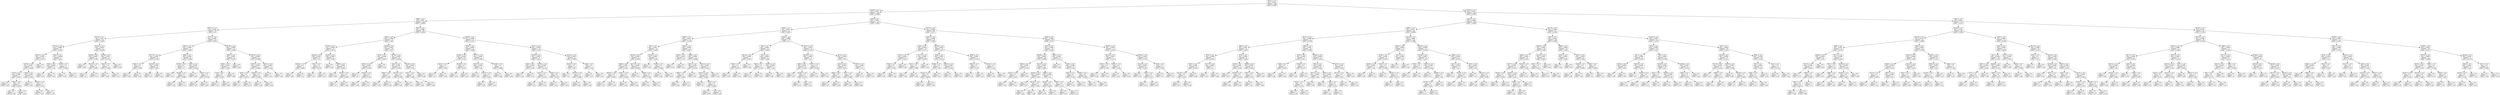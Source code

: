 digraph Tree {
node [shape=box] ;
0 [label="X[73] <= 0.5\nmse = 0.0012\nsamples = 500\nvalue = 0.4991"] ;
1 [label="X[189] <= 0.5\nmse = 0.0011\nsamples = 239\nvalue = 0.4896"] ;
0 -> 1 [labeldistance=2.5, labelangle=45, headlabel="True"] ;
2 [label="X[88] <= 0.5\nmse = 0.001\nsamples = 116\nvalue = 0.4808"] ;
1 -> 2 ;
3 [label="X[127] <= 0.5\nmse = 0.001\nsamples = 58\nvalue = 0.47"] ;
2 -> 3 ;
4 [label="X[178] <= 0.5\nmse = 0.001\nsamples = 26\nvalue = 0.4562"] ;
3 -> 4 ;
5 [label="X[172] <= 0.5\nmse = 0.0008\nsamples = 17\nvalue = 0.4441"] ;
4 -> 5 ;
6 [label="X[143] <= 0.5\nmse = 0.0003\nsamples = 12\nvalue = 0.4575"] ;
5 -> 6 ;
7 [label="X[179] <= 0.5\nmse = 0.0002\nsamples = 11\nvalue = 0.4536"] ;
6 -> 7 ;
8 [label="X[10] <= 0.5\nmse = 0.0001\nsamples = 7\nvalue = 0.4457"] ;
7 -> 8 ;
9 [label="mse = 0.0\nsamples = 4\nvalue = 0.44"] ;
8 -> 9 ;
10 [label="X[63] <= 0.5\nmse = 0.0\nsamples = 3\nvalue = 0.4533"] ;
8 -> 10 ;
11 [label="mse = 0.0\nsamples = 1\nvalue = 0.46"] ;
10 -> 11 ;
12 [label="mse = -0.0\nsamples = 2\nvalue = 0.45"] ;
10 -> 12 ;
13 [label="X[44] <= 0.5\nmse = 0.0001\nsamples = 4\nvalue = 0.4675"] ;
7 -> 13 ;
14 [label="mse = 0.0\nsamples = 2\nvalue = 0.46"] ;
13 -> 14 ;
15 [label="X[165] <= 0.5\nmse = 0.0\nsamples = 2\nvalue = 0.475"] ;
13 -> 15 ;
16 [label="mse = 0.0\nsamples = 1\nvalue = 0.47"] ;
15 -> 16 ;
17 [label="mse = 0.0\nsamples = 1\nvalue = 0.48"] ;
15 -> 17 ;
18 [label="mse = -0.0\nsamples = 1\nvalue = 0.5"] ;
6 -> 18 ;
19 [label="X[87] <= 0.5\nmse = 0.0006\nsamples = 5\nvalue = 0.412"] ;
5 -> 19 ;
20 [label="X[26] <= 0.5\nmse = 0.0001\nsamples = 2\nvalue = 0.44"] ;
19 -> 20 ;
21 [label="mse = 0.0\nsamples = 1\nvalue = 0.45"] ;
20 -> 21 ;
22 [label="mse = -0.0\nsamples = 1\nvalue = 0.43"] ;
20 -> 22 ;
23 [label="X[119] <= 0.5\nmse = 0.0\nsamples = 3\nvalue = 0.3933"] ;
19 -> 23 ;
24 [label="mse = -0.0\nsamples = 2\nvalue = 0.39"] ;
23 -> 24 ;
25 [label="mse = 0.0\nsamples = 1\nvalue = 0.4"] ;
23 -> 25 ;
26 [label="X[105] <= 0.5\nmse = 0.0005\nsamples = 9\nvalue = 0.4789"] ;
4 -> 26 ;
27 [label="X[136] <= 0.5\nmse = 0.0002\nsamples = 5\nvalue = 0.496"] ;
26 -> 27 ;
28 [label="mse = 0.0\nsamples = 2\nvalue = 0.48"] ;
27 -> 28 ;
29 [label="X[110] <= 0.5\nmse = 0.0\nsamples = 3\nvalue = 0.5067"] ;
27 -> 29 ;
30 [label="mse = 0.0\nsamples = 1\nvalue = 0.5"] ;
29 -> 30 ;
31 [label="mse = 0.0\nsamples = 2\nvalue = 0.51"] ;
29 -> 31 ;
32 [label="X[139] <= 0.5\nmse = 0.0001\nsamples = 4\nvalue = 0.4575"] ;
26 -> 32 ;
33 [label="X[41] <= 0.5\nmse = 0.0\nsamples = 3\nvalue = 0.4633"] ;
32 -> 33 ;
34 [label="mse = 0.0\nsamples = 2\nvalue = 0.46"] ;
33 -> 34 ;
35 [label="mse = 0.0\nsamples = 1\nvalue = 0.47"] ;
33 -> 35 ;
36 [label="mse = 0.0\nsamples = 1\nvalue = 0.44"] ;
32 -> 36 ;
37 [label="X[72] <= 0.5\nmse = 0.0007\nsamples = 32\nvalue = 0.4812"] ;
3 -> 37 ;
38 [label="X[61] <= 0.5\nmse = 0.0004\nsamples = 17\nvalue = 0.4682"] ;
37 -> 38 ;
39 [label="X[173] <= 0.5\nmse = 0.0001\nsamples = 9\nvalue = 0.4544"] ;
38 -> 39 ;
40 [label="X[92] <= 0.5\nmse = 0.0\nsamples = 5\nvalue = 0.446"] ;
39 -> 40 ;
41 [label="mse = 0.0\nsamples = 2\nvalue = 0.44"] ;
40 -> 41 ;
42 [label="mse = 0.0\nsamples = 3\nvalue = 0.45"] ;
40 -> 42 ;
43 [label="X[105] <= 0.5\nmse = 0.0001\nsamples = 4\nvalue = 0.465"] ;
39 -> 43 ;
44 [label="mse = 0.0\nsamples = 3\nvalue = 0.47"] ;
43 -> 44 ;
45 [label="mse = 0.0\nsamples = 1\nvalue = 0.45"] ;
43 -> 45 ;
46 [label="X[84] <= 0.5\nmse = 0.0003\nsamples = 8\nvalue = 0.4838"] ;
38 -> 46 ;
47 [label="X[176] <= 0.5\nmse = 0.0\nsamples = 4\nvalue = 0.5"] ;
46 -> 47 ;
48 [label="mse = 0.0\nsamples = 1\nvalue = 0.51"] ;
47 -> 48 ;
49 [label="X[168] <= 0.5\nmse = 0.0\nsamples = 3\nvalue = 0.4967"] ;
47 -> 49 ;
50 [label="mse = 0.0\nsamples = 1\nvalue = 0.49"] ;
49 -> 50 ;
51 [label="mse = 0.0\nsamples = 2\nvalue = 0.5"] ;
49 -> 51 ;
52 [label="X[25] <= 0.5\nmse = 0.0001\nsamples = 4\nvalue = 0.4675"] ;
46 -> 52 ;
53 [label="mse = 0.0\nsamples = 1\nvalue = 0.45"] ;
52 -> 53 ;
54 [label="X[23] <= 0.5\nmse = 0.0\nsamples = 3\nvalue = 0.4733"] ;
52 -> 54 ;
55 [label="mse = 0.0\nsamples = 2\nvalue = 0.47"] ;
54 -> 55 ;
56 [label="mse = -0.0\nsamples = 1\nvalue = 0.48"] ;
54 -> 56 ;
57 [label="X[130] <= 0.5\nmse = 0.0006\nsamples = 15\nvalue = 0.496"] ;
37 -> 57 ;
58 [label="X[69] <= 0.5\nmse = 0.0002\nsamples = 6\nvalue = 0.4767"] ;
57 -> 58 ;
59 [label="X[94] <= 0.5\nmse = 0.0001\nsamples = 5\nvalue = 0.482"] ;
58 -> 59 ;
60 [label="X[74] <= 0.5\nmse = 0.0\nsamples = 3\nvalue = 0.4767"] ;
59 -> 60 ;
61 [label="mse = 0.0\nsamples = 1\nvalue = 0.47"] ;
60 -> 61 ;
62 [label="mse = 0.0\nsamples = 2\nvalue = 0.48"] ;
60 -> 62 ;
63 [label="mse = 0.0\nsamples = 2\nvalue = 0.49"] ;
59 -> 63 ;
64 [label="mse = -0.0\nsamples = 1\nvalue = 0.45"] ;
58 -> 64 ;
65 [label="X[153] <= 0.5\nmse = 0.0005\nsamples = 9\nvalue = 0.5089"] ;
57 -> 65 ;
66 [label="X[157] <= 0.5\nmse = 0.0001\nsamples = 7\nvalue = 0.4986"] ;
65 -> 66 ;
67 [label="X[42] <= 0.5\nmse = 0.0\nsamples = 4\nvalue = 0.5075"] ;
66 -> 67 ;
68 [label="mse = 0.0\nsamples = 1\nvalue = 0.5"] ;
67 -> 68 ;
69 [label="mse = -0.0\nsamples = 3\nvalue = 0.51"] ;
67 -> 69 ;
70 [label="X[183] <= 0.5\nmse = 0.0\nsamples = 3\nvalue = 0.4867"] ;
66 -> 70 ;
71 [label="mse = 0.0\nsamples = 2\nvalue = 0.49"] ;
70 -> 71 ;
72 [label="mse = -0.0\nsamples = 1\nvalue = 0.48"] ;
70 -> 72 ;
73 [label="X[10] <= 0.5\nmse = 0.0002\nsamples = 2\nvalue = 0.545"] ;
65 -> 73 ;
74 [label="mse = 0.0\nsamples = 1\nvalue = 0.53"] ;
73 -> 74 ;
75 [label="mse = -0.0\nsamples = 1\nvalue = 0.56"] ;
73 -> 75 ;
76 [label="X[97] <= 0.5\nmse = 0.0008\nsamples = 58\nvalue = 0.4916"] ;
2 -> 76 ;
77 [label="X[40] <= 0.5\nmse = 0.0006\nsamples = 31\nvalue = 0.481"] ;
76 -> 77 ;
78 [label="X[150] <= 0.5\nmse = 0.0003\nsamples = 11\nvalue = 0.4973"] ;
77 -> 78 ;
79 [label="X[104] <= 0.5\nmse = 0.0001\nsamples = 6\nvalue = 0.51"] ;
78 -> 79 ;
80 [label="X[118] <= 0.5\nmse = 0.0\nsamples = 2\nvalue = 0.495"] ;
79 -> 80 ;
81 [label="mse = 0.0\nsamples = 1\nvalue = 0.49"] ;
80 -> 81 ;
82 [label="mse = 0.0\nsamples = 1\nvalue = 0.5"] ;
80 -> 82 ;
83 [label="X[42] <= 0.5\nmse = 0.0\nsamples = 4\nvalue = 0.5175"] ;
79 -> 83 ;
84 [label="mse = 0.0\nsamples = 1\nvalue = 0.51"] ;
83 -> 84 ;
85 [label="mse = -0.0\nsamples = 3\nvalue = 0.52"] ;
83 -> 85 ;
86 [label="X[183] <= 0.5\nmse = 0.0002\nsamples = 5\nvalue = 0.482"] ;
78 -> 86 ;
87 [label="mse = 0.0\nsamples = 1\nvalue = 0.46"] ;
86 -> 87 ;
88 [label="X[89] <= 0.5\nmse = 0.0001\nsamples = 4\nvalue = 0.4875"] ;
86 -> 88 ;
89 [label="mse = 0.0\nsamples = 2\nvalue = 0.48"] ;
88 -> 89 ;
90 [label="X[155] <= 0.5\nmse = 0.0\nsamples = 2\nvalue = 0.495"] ;
88 -> 90 ;
91 [label="mse = 0.0\nsamples = 1\nvalue = 0.5"] ;
90 -> 91 ;
92 [label="mse = 0.0\nsamples = 1\nvalue = 0.49"] ;
90 -> 92 ;
93 [label="X[108] <= 0.5\nmse = 0.0005\nsamples = 20\nvalue = 0.472"] ;
77 -> 93 ;
94 [label="X[79] <= 0.5\nmse = 0.0006\nsamples = 7\nvalue = 0.4871"] ;
93 -> 94 ;
95 [label="X[101] <= 0.5\nmse = 0.0001\nsamples = 6\nvalue = 0.4783"] ;
94 -> 95 ;
96 [label="mse = 0.0\nsamples = 1\nvalue = 0.5"] ;
95 -> 96 ;
97 [label="X[103] <= 0.5\nmse = 0.0\nsamples = 5\nvalue = 0.474"] ;
95 -> 97 ;
98 [label="mse = 0.0\nsamples = 2\nvalue = 0.48"] ;
97 -> 98 ;
99 [label="mse = -0.0\nsamples = 3\nvalue = 0.47"] ;
97 -> 99 ;
100 [label="mse = -0.0\nsamples = 1\nvalue = 0.54"] ;
94 -> 100 ;
101 [label="X[178] <= 0.5\nmse = 0.0003\nsamples = 13\nvalue = 0.4638"] ;
93 -> 101 ;
102 [label="X[42] <= 0.5\nmse = 0.0001\nsamples = 8\nvalue = 0.4538"] ;
101 -> 102 ;
103 [label="X[64] <= 0.5\nmse = 0.0\nsamples = 4\nvalue = 0.445"] ;
102 -> 103 ;
104 [label="mse = 0.0\nsamples = 2\nvalue = 0.45"] ;
103 -> 104 ;
105 [label="mse = 0.0\nsamples = 2\nvalue = 0.44"] ;
103 -> 105 ;
106 [label="X[170] <= 0.5\nmse = 0.0\nsamples = 4\nvalue = 0.4625"] ;
102 -> 106 ;
107 [label="mse = 0.0\nsamples = 3\nvalue = 0.46"] ;
106 -> 107 ;
108 [label="mse = 0.0\nsamples = 1\nvalue = 0.47"] ;
106 -> 108 ;
109 [label="X[156] <= 0.5\nmse = 0.0001\nsamples = 5\nvalue = 0.48"] ;
101 -> 109 ;
110 [label="X[31] <= 0.5\nmse = 0.0\nsamples = 4\nvalue = 0.485"] ;
109 -> 110 ;
111 [label="mse = 0.0\nsamples = 2\nvalue = 0.48"] ;
110 -> 111 ;
112 [label="mse = 0.0\nsamples = 2\nvalue = 0.49"] ;
110 -> 112 ;
113 [label="mse = -0.0\nsamples = 1\nvalue = 0.46"] ;
109 -> 113 ;
114 [label="X[164] <= 0.5\nmse = 0.0008\nsamples = 27\nvalue = 0.5037"] ;
76 -> 114 ;
115 [label="X[29] <= 0.5\nmse = 0.0006\nsamples = 12\nvalue = 0.4858"] ;
114 -> 115 ;
116 [label="X[144] <= 0.5\nmse = 0.0002\nsamples = 6\nvalue = 0.505"] ;
115 -> 116 ;
117 [label="X[152] <= 0.5\nmse = 0.0\nsamples = 4\nvalue = 0.495"] ;
116 -> 117 ;
118 [label="mse = 0.0\nsamples = 2\nvalue = 0.5"] ;
117 -> 118 ;
119 [label="mse = 0.0\nsamples = 2\nvalue = 0.49"] ;
117 -> 119 ;
120 [label="X[130] <= 0.5\nmse = 0.0\nsamples = 2\nvalue = 0.525"] ;
116 -> 120 ;
121 [label="mse = 0.0\nsamples = 1\nvalue = 0.53"] ;
120 -> 121 ;
122 [label="mse = 0.0\nsamples = 1\nvalue = 0.52"] ;
120 -> 122 ;
123 [label="X[172] <= 0.5\nmse = 0.0003\nsamples = 6\nvalue = 0.4667"] ;
115 -> 123 ;
124 [label="X[107] <= 0.5\nmse = 0.0001\nsamples = 3\nvalue = 0.45"] ;
123 -> 124 ;
125 [label="mse = 0.0\nsamples = 1\nvalue = 0.44"] ;
124 -> 125 ;
126 [label="X[173] <= 0.5\nmse = 0.0\nsamples = 2\nvalue = 0.455"] ;
124 -> 126 ;
127 [label="mse = 0.0\nsamples = 1\nvalue = 0.46"] ;
126 -> 127 ;
128 [label="mse = 0.0\nsamples = 1\nvalue = 0.45"] ;
126 -> 128 ;
129 [label="X[159] <= 0.5\nmse = 0.0\nsamples = 3\nvalue = 0.4833"] ;
123 -> 129 ;
130 [label="mse = 0.0\nsamples = 2\nvalue = 0.48"] ;
129 -> 130 ;
131 [label="mse = 0.0\nsamples = 1\nvalue = 0.49"] ;
129 -> 131 ;
132 [label="X[15] <= 0.5\nmse = 0.0005\nsamples = 15\nvalue = 0.518"] ;
114 -> 132 ;
133 [label="X[160] <= 0.5\nmse = 0.0003\nsamples = 9\nvalue = 0.5311"] ;
132 -> 133 ;
134 [label="X[95] <= 0.5\nmse = 0.0002\nsamples = 2\nvalue = 0.555"] ;
133 -> 134 ;
135 [label="mse = 0.0\nsamples = 1\nvalue = 0.54"] ;
134 -> 135 ;
136 [label="mse = 0.0\nsamples = 1\nvalue = 0.57"] ;
134 -> 136 ;
137 [label="X[123] <= 0.5\nmse = 0.0001\nsamples = 7\nvalue = 0.5243"] ;
133 -> 137 ;
138 [label="X[132] <= 0.5\nmse = 0.0\nsamples = 3\nvalue = 0.5133"] ;
137 -> 138 ;
139 [label="mse = 0.0\nsamples = 2\nvalue = 0.51"] ;
138 -> 139 ;
140 [label="mse = -0.0\nsamples = 1\nvalue = 0.52"] ;
138 -> 140 ;
141 [label="X[38] <= 0.5\nmse = 0.0\nsamples = 4\nvalue = 0.5325"] ;
137 -> 141 ;
142 [label="mse = 0.0\nsamples = 1\nvalue = 0.54"] ;
141 -> 142 ;
143 [label="mse = 0.0\nsamples = 3\nvalue = 0.53"] ;
141 -> 143 ;
144 [label="X[135] <= 0.5\nmse = 0.0002\nsamples = 6\nvalue = 0.4983"] ;
132 -> 144 ;
145 [label="X[182] <= 0.5\nmse = 0.0\nsamples = 4\nvalue = 0.49"] ;
144 -> 145 ;
146 [label="mse = 0.0\nsamples = 1\nvalue = 0.5"] ;
145 -> 146 ;
147 [label="X[176] <= 0.5\nmse = 0.0\nsamples = 3\nvalue = 0.4867"] ;
145 -> 147 ;
148 [label="mse = 0.0\nsamples = 1\nvalue = 0.48"] ;
147 -> 148 ;
149 [label="mse = -0.0\nsamples = 2\nvalue = 0.49"] ;
147 -> 149 ;
150 [label="X[46] <= 0.5\nmse = 0.0\nsamples = 2\nvalue = 0.515"] ;
144 -> 150 ;
151 [label="mse = 0.0\nsamples = 1\nvalue = 0.52"] ;
150 -> 151 ;
152 [label="mse = -0.0\nsamples = 1\nvalue = 0.51"] ;
150 -> 152 ;
153 [label="X[30] <= 0.5\nmse = 0.0011\nsamples = 123\nvalue = 0.498"] ;
1 -> 153 ;
154 [label="X[38] <= 0.5\nmse = 0.0012\nsamples = 57\nvalue = 0.4867"] ;
153 -> 154 ;
155 [label="X[96] <= 0.5\nmse = 0.0012\nsamples = 29\nvalue = 0.4738"] ;
154 -> 155 ;
156 [label="X[2] <= 0.5\nmse = 0.0007\nsamples = 14\nvalue = 0.4536"] ;
155 -> 156 ;
157 [label="X[134] <= 0.5\nmse = 0.0005\nsamples = 9\nvalue = 0.4678"] ;
156 -> 157 ;
158 [label="X[80] <= 0.5\nmse = 0.0001\nsamples = 6\nvalue = 0.455"] ;
157 -> 158 ;
159 [label="X[183] <= 0.5\nmse = 0.0\nsamples = 3\nvalue = 0.4633"] ;
158 -> 159 ;
160 [label="mse = 0.0\nsamples = 1\nvalue = 0.47"] ;
159 -> 160 ;
161 [label="mse = 0.0\nsamples = 2\nvalue = 0.46"] ;
159 -> 161 ;
162 [label="X[167] <= 0.5\nmse = 0.0\nsamples = 3\nvalue = 0.4467"] ;
158 -> 162 ;
163 [label="mse = -0.0\nsamples = 2\nvalue = 0.45"] ;
162 -> 163 ;
164 [label="mse = 0.0\nsamples = 1\nvalue = 0.44"] ;
162 -> 164 ;
165 [label="X[171] <= 0.5\nmse = 0.0003\nsamples = 3\nvalue = 0.4933"] ;
157 -> 165 ;
166 [label="mse = 0.0\nsamples = 1\nvalue = 0.47"] ;
165 -> 166 ;
167 [label="X[56] <= 0.5\nmse = 0.0\nsamples = 2\nvalue = 0.505"] ;
165 -> 167 ;
168 [label="mse = 0.0\nsamples = 1\nvalue = 0.51"] ;
167 -> 168 ;
169 [label="mse = 0.0\nsamples = 1\nvalue = 0.5"] ;
167 -> 169 ;
170 [label="X[134] <= 0.5\nmse = 0.0001\nsamples = 5\nvalue = 0.428"] ;
156 -> 170 ;
171 [label="mse = 0.0\nsamples = 2\nvalue = 0.42"] ;
170 -> 171 ;
172 [label="X[143] <= 0.5\nmse = 0.0\nsamples = 3\nvalue = 0.4333"] ;
170 -> 172 ;
173 [label="mse = 0.0\nsamples = 1\nvalue = 0.44"] ;
172 -> 173 ;
174 [label="mse = -0.0\nsamples = 2\nvalue = 0.43"] ;
172 -> 174 ;
175 [label="X[44] <= 0.5\nmse = 0.0008\nsamples = 15\nvalue = 0.4927"] ;
155 -> 175 ;
176 [label="X[64] <= 0.5\nmse = 0.0001\nsamples = 4\nvalue = 0.525"] ;
175 -> 176 ;
177 [label="mse = 0.0\nsamples = 3\nvalue = 0.53"] ;
176 -> 177 ;
178 [label="mse = 0.0\nsamples = 1\nvalue = 0.51"] ;
176 -> 178 ;
179 [label="X[56] <= 0.5\nmse = 0.0006\nsamples = 11\nvalue = 0.4809"] ;
175 -> 179 ;
180 [label="X[63] <= 0.5\nmse = 0.0002\nsamples = 4\nvalue = 0.4525"] ;
179 -> 180 ;
181 [label="X[95] <= 0.5\nmse = 0.0\nsamples = 2\nvalue = 0.465"] ;
180 -> 181 ;
182 [label="mse = 0.0\nsamples = 1\nvalue = 0.46"] ;
181 -> 182 ;
183 [label="mse = 0.0\nsamples = 1\nvalue = 0.47"] ;
181 -> 183 ;
184 [label="mse = 0.0\nsamples = 2\nvalue = 0.44"] ;
180 -> 184 ;
185 [label="X[153] <= 0.5\nmse = 0.0001\nsamples = 7\nvalue = 0.4971"] ;
179 -> 185 ;
186 [label="X[107] <= 0.5\nmse = 0.0001\nsamples = 6\nvalue = 0.4933"] ;
185 -> 186 ;
187 [label="mse = 0.0\nsamples = 3\nvalue = 0.5"] ;
186 -> 187 ;
188 [label="X[74] <= 0.5\nmse = 0.0\nsamples = 3\nvalue = 0.4867"] ;
186 -> 188 ;
189 [label="mse = 0.0\nsamples = 1\nvalue = 0.48"] ;
188 -> 189 ;
190 [label="mse = -0.0\nsamples = 2\nvalue = 0.49"] ;
188 -> 190 ;
191 [label="mse = -0.0\nsamples = 1\nvalue = 0.52"] ;
185 -> 191 ;
192 [label="X[58] <= 0.5\nmse = 0.0008\nsamples = 28\nvalue = 0.5"] ;
154 -> 192 ;
193 [label="X[9] <= 0.5\nmse = 0.0005\nsamples = 12\nvalue = 0.4833"] ;
192 -> 193 ;
194 [label="X[114] <= 0.5\nmse = 0.0001\nsamples = 7\nvalue = 0.4671"] ;
193 -> 194 ;
195 [label="X[16] <= 0.5\nmse = 0.0\nsamples = 4\nvalue = 0.4575"] ;
194 -> 195 ;
196 [label="mse = 0.0\nsamples = 3\nvalue = 0.46"] ;
195 -> 196 ;
197 [label="mse = 0.0\nsamples = 1\nvalue = 0.45"] ;
195 -> 197 ;
198 [label="mse = -0.0\nsamples = 3\nvalue = 0.48"] ;
194 -> 198 ;
199 [label="X[2] <= 0.5\nmse = 0.0002\nsamples = 5\nvalue = 0.506"] ;
193 -> 199 ;
200 [label="X[61] <= 0.5\nmse = 0.0\nsamples = 3\nvalue = 0.5167"] ;
199 -> 200 ;
201 [label="mse = 0.0\nsamples = 1\nvalue = 0.51"] ;
200 -> 201 ;
202 [label="mse = -0.0\nsamples = 2\nvalue = 0.52"] ;
200 -> 202 ;
203 [label="X[187] <= 0.5\nmse = 0.0001\nsamples = 2\nvalue = 0.49"] ;
199 -> 203 ;
204 [label="mse = 0.0\nsamples = 1\nvalue = 0.48"] ;
203 -> 204 ;
205 [label="mse = 0.0\nsamples = 1\nvalue = 0.5"] ;
203 -> 205 ;
206 [label="X[187] <= 0.5\nmse = 0.0007\nsamples = 16\nvalue = 0.5125"] ;
192 -> 206 ;
207 [label="X[130] <= 0.5\nmse = 0.0001\nsamples = 9\nvalue = 0.53"] ;
206 -> 207 ;
208 [label="X[65] <= 0.5\nmse = 0.0001\nsamples = 6\nvalue = 0.5233"] ;
207 -> 208 ;
209 [label="mse = 0.0\nsamples = 3\nvalue = 0.53"] ;
208 -> 209 ;
210 [label="X[184] <= 0.5\nmse = 0.0\nsamples = 3\nvalue = 0.5167"] ;
208 -> 210 ;
211 [label="mse = 0.0\nsamples = 2\nvalue = 0.52"] ;
210 -> 211 ;
212 [label="mse = -0.0\nsamples = 1\nvalue = 0.51"] ;
210 -> 212 ;
213 [label="X[157] <= 0.5\nmse = 0.0\nsamples = 3\nvalue = 0.5433"] ;
207 -> 213 ;
214 [label="mse = 0.0\nsamples = 2\nvalue = 0.54"] ;
213 -> 214 ;
215 [label="mse = 0.0\nsamples = 1\nvalue = 0.55"] ;
213 -> 215 ;
216 [label="X[72] <= 0.5\nmse = 0.0005\nsamples = 7\nvalue = 0.49"] ;
206 -> 216 ;
217 [label="X[33] <= 0.5\nmse = 0.0001\nsamples = 5\nvalue = 0.478"] ;
216 -> 217 ;
218 [label="X[48] <= 0.5\nmse = 0.0\nsamples = 2\nvalue = 0.465"] ;
217 -> 218 ;
219 [label="mse = 0.0\nsamples = 1\nvalue = 0.47"] ;
218 -> 219 ;
220 [label="mse = 0.0\nsamples = 1\nvalue = 0.46"] ;
218 -> 220 ;
221 [label="X[11] <= 0.5\nmse = 0.0\nsamples = 3\nvalue = 0.4867"] ;
217 -> 221 ;
222 [label="mse = 0.0\nsamples = 2\nvalue = 0.49"] ;
221 -> 222 ;
223 [label="mse = -0.0\nsamples = 1\nvalue = 0.48"] ;
221 -> 223 ;
224 [label="X[79] <= 0.5\nmse = 0.0001\nsamples = 2\nvalue = 0.52"] ;
216 -> 224 ;
225 [label="mse = 0.0\nsamples = 1\nvalue = 0.53"] ;
224 -> 225 ;
226 [label="mse = 0.0\nsamples = 1\nvalue = 0.51"] ;
224 -> 226 ;
227 [label="X[175] <= 0.5\nmse = 0.0008\nsamples = 66\nvalue = 0.5077"] ;
153 -> 227 ;
228 [label="X[101] <= 0.5\nmse = 0.0006\nsamples = 26\nvalue = 0.4935"] ;
227 -> 228 ;
229 [label="X[45] <= 0.5\nmse = 0.0004\nsamples = 12\nvalue = 0.4775"] ;
228 -> 229 ;
230 [label="X[21] <= 0.5\nmse = 0.0002\nsamples = 6\nvalue = 0.4617"] ;
229 -> 230 ;
231 [label="X[34] <= 0.5\nmse = 0.0\nsamples = 5\nvalue = 0.456"] ;
230 -> 231 ;
232 [label="mse = 0.0\nsamples = 2\nvalue = 0.45"] ;
231 -> 232 ;
233 [label="mse = -0.0\nsamples = 3\nvalue = 0.46"] ;
231 -> 233 ;
234 [label="mse = -0.0\nsamples = 1\nvalue = 0.49"] ;
230 -> 234 ;
235 [label="X[177] <= 0.5\nmse = 0.0002\nsamples = 6\nvalue = 0.4933"] ;
229 -> 235 ;
236 [label="X[21] <= 0.5\nmse = 0.0\nsamples = 5\nvalue = 0.488"] ;
235 -> 236 ;
237 [label="mse = 0.0\nsamples = 1\nvalue = 0.48"] ;
236 -> 237 ;
238 [label="mse = 0.0\nsamples = 4\nvalue = 0.49"] ;
236 -> 238 ;
239 [label="mse = -0.0\nsamples = 1\nvalue = 0.52"] ;
235 -> 239 ;
240 [label="X[130] <= 0.5\nmse = 0.0004\nsamples = 14\nvalue = 0.5071"] ;
228 -> 240 ;
241 [label="X[38] <= 0.5\nmse = 0.0002\nsamples = 7\nvalue = 0.4914"] ;
240 -> 241 ;
242 [label="X[188] <= 0.5\nmse = 0.0\nsamples = 4\nvalue = 0.48"] ;
241 -> 242 ;
243 [label="X[114] <= 0.5\nmse = 0.0\nsamples = 3\nvalue = 0.4833"] ;
242 -> 243 ;
244 [label="mse = 0.0\nsamples = 2\nvalue = 0.48"] ;
243 -> 244 ;
245 [label="mse = 0.0\nsamples = 1\nvalue = 0.49"] ;
243 -> 245 ;
246 [label="mse = 0.0\nsamples = 1\nvalue = 0.47"] ;
242 -> 246 ;
247 [label="X[103] <= 0.5\nmse = 0.0001\nsamples = 3\nvalue = 0.5067"] ;
241 -> 247 ;
248 [label="mse = 0.0\nsamples = 2\nvalue = 0.5"] ;
247 -> 248 ;
249 [label="mse = -0.0\nsamples = 1\nvalue = 0.52"] ;
247 -> 249 ;
250 [label="X[59] <= 0.5\nmse = 0.0001\nsamples = 7\nvalue = 0.5229"] ;
240 -> 250 ;
251 [label="X[65] <= 0.5\nmse = 0.0\nsamples = 5\nvalue = 0.518"] ;
250 -> 251 ;
252 [label="mse = 0.0\nsamples = 4\nvalue = 0.52"] ;
251 -> 252 ;
253 [label="mse = -0.0\nsamples = 1\nvalue = 0.51"] ;
251 -> 253 ;
254 [label="X[152] <= 0.5\nmse = 0.0\nsamples = 2\nvalue = 0.535"] ;
250 -> 254 ;
255 [label="mse = 0.0\nsamples = 1\nvalue = 0.54"] ;
254 -> 255 ;
256 [label="mse = -0.0\nsamples = 1\nvalue = 0.53"] ;
254 -> 256 ;
257 [label="X[60] <= 0.5\nmse = 0.0006\nsamples = 40\nvalue = 0.517"] ;
227 -> 257 ;
258 [label="X[79] <= 0.5\nmse = 0.0005\nsamples = 23\nvalue = 0.5061"] ;
257 -> 258 ;
259 [label="X[166] <= 0.5\nmse = 0.0004\nsamples = 14\nvalue = 0.4964"] ;
258 -> 259 ;
260 [label="X[36] <= 0.5\nmse = 0.0002\nsamples = 3\nvalue = 0.5233"] ;
259 -> 260 ;
261 [label="X[141] <= 0.5\nmse = 0.0\nsamples = 2\nvalue = 0.515"] ;
260 -> 261 ;
262 [label="mse = 0.0\nsamples = 1\nvalue = 0.52"] ;
261 -> 262 ;
263 [label="mse = -0.0\nsamples = 1\nvalue = 0.51"] ;
261 -> 263 ;
264 [label="mse = 0.0\nsamples = 1\nvalue = 0.54"] ;
260 -> 264 ;
265 [label="X[151] <= 0.5\nmse = 0.0002\nsamples = 11\nvalue = 0.4891"] ;
259 -> 265 ;
266 [label="X[103] <= 0.5\nmse = 0.0001\nsamples = 5\nvalue = 0.476"] ;
265 -> 266 ;
267 [label="mse = 0.0\nsamples = 3\nvalue = 0.47"] ;
266 -> 267 ;
268 [label="X[123] <= 0.5\nmse = 0.0\nsamples = 2\nvalue = 0.485"] ;
266 -> 268 ;
269 [label="mse = 0.0\nsamples = 1\nvalue = 0.49"] ;
268 -> 269 ;
270 [label="mse = 0.0\nsamples = 1\nvalue = 0.48"] ;
268 -> 270 ;
271 [label="X[94] <= 0.5\nmse = 0.0001\nsamples = 6\nvalue = 0.5"] ;
265 -> 271 ;
272 [label="X[128] <= 0.5\nmse = 0.0\nsamples = 4\nvalue = 0.4925"] ;
271 -> 272 ;
273 [label="mse = 0.0\nsamples = 3\nvalue = 0.49"] ;
272 -> 273 ;
274 [label="mse = 0.0\nsamples = 1\nvalue = 0.5"] ;
272 -> 274 ;
275 [label="X[92] <= 0.5\nmse = 0.0\nsamples = 2\nvalue = 0.515"] ;
271 -> 275 ;
276 [label="mse = 0.0\nsamples = 1\nvalue = 0.51"] ;
275 -> 276 ;
277 [label="mse = -0.0\nsamples = 1\nvalue = 0.52"] ;
275 -> 277 ;
278 [label="X[62] <= 0.5\nmse = 0.0002\nsamples = 9\nvalue = 0.5211"] ;
258 -> 278 ;
279 [label="mse = 0.0\nsamples = 1\nvalue = 0.49"] ;
278 -> 279 ;
280 [label="X[82] <= 0.5\nmse = 0.0001\nsamples = 8\nvalue = 0.525"] ;
278 -> 280 ;
281 [label="X[35] <= 0.5\nmse = 0.0\nsamples = 2\nvalue = 0.515"] ;
280 -> 281 ;
282 [label="mse = 0.0\nsamples = 1\nvalue = 0.52"] ;
281 -> 282 ;
283 [label="mse = -0.0\nsamples = 1\nvalue = 0.51"] ;
281 -> 283 ;
284 [label="X[39] <= 0.5\nmse = 0.0\nsamples = 6\nvalue = 0.5283"] ;
280 -> 284 ;
285 [label="mse = -0.0\nsamples = 5\nvalue = 0.53"] ;
284 -> 285 ;
286 [label="mse = -0.0\nsamples = 1\nvalue = 0.52"] ;
284 -> 286 ;
287 [label="X[187] <= 0.5\nmse = 0.0004\nsamples = 17\nvalue = 0.5318"] ;
257 -> 287 ;
288 [label="X[114] <= 0.5\nmse = 0.0001\nsamples = 7\nvalue = 0.5514"] ;
287 -> 288 ;
289 [label="X[167] <= 0.5\nmse = 0.0\nsamples = 5\nvalue = 0.558"] ;
288 -> 289 ;
290 [label="mse = 0.0\nsamples = 4\nvalue = 0.56"] ;
289 -> 290 ;
291 [label="mse = -0.0\nsamples = 1\nvalue = 0.55"] ;
289 -> 291 ;
292 [label="X[155] <= 0.5\nmse = 0.0\nsamples = 2\nvalue = 0.535"] ;
288 -> 292 ;
293 [label="mse = 0.0\nsamples = 1\nvalue = 0.54"] ;
292 -> 293 ;
294 [label="mse = -0.0\nsamples = 1\nvalue = 0.53"] ;
292 -> 294 ;
295 [label="X[183] <= 0.5\nmse = 0.0002\nsamples = 10\nvalue = 0.518"] ;
287 -> 295 ;
296 [label="X[133] <= 0.5\nmse = 0.0001\nsamples = 6\nvalue = 0.5267"] ;
295 -> 296 ;
297 [label="mse = 0.0\nsamples = 1\nvalue = 0.55"] ;
296 -> 297 ;
298 [label="X[21] <= 0.5\nmse = 0.0\nsamples = 5\nvalue = 0.522"] ;
296 -> 298 ;
299 [label="mse = 0.0\nsamples = 1\nvalue = 0.53"] ;
298 -> 299 ;
300 [label="mse = -0.0\nsamples = 4\nvalue = 0.52"] ;
298 -> 300 ;
301 [label="X[16] <= 0.5\nmse = 0.0\nsamples = 4\nvalue = 0.505"] ;
295 -> 301 ;
302 [label="mse = 0.0\nsamples = 2\nvalue = 0.5"] ;
301 -> 302 ;
303 [label="mse = 0.0\nsamples = 2\nvalue = 0.51"] ;
301 -> 303 ;
304 [label="X[155] <= 0.5\nmse = 0.0011\nsamples = 261\nvalue = 0.5079"] ;
0 -> 304 [labeldistance=2.5, labelangle=-45, headlabel="False"] ;
305 [label="X[91] <= 0.5\nmse = 0.0009\nsamples = 130\nvalue = 0.4999"] ;
304 -> 305 ;
306 [label="X[93] <= 0.5\nmse = 0.0011\nsamples = 63\nvalue = 0.4908"] ;
305 -> 306 ;
307 [label="X[157] <= 0.5\nmse = 0.0009\nsamples = 35\nvalue = 0.4766"] ;
306 -> 307 ;
308 [label="X[64] <= 0.5\nmse = 0.0007\nsamples = 16\nvalue = 0.4612"] ;
307 -> 308 ;
309 [label="X[23] <= 0.5\nmse = 0.0004\nsamples = 7\nvalue = 0.4814"] ;
308 -> 309 ;
310 [label="X[55] <= 0.5\nmse = 0.0001\nsamples = 4\nvalue = 0.4675"] ;
309 -> 310 ;
311 [label="X[118] <= 0.5\nmse = 0.0\nsamples = 2\nvalue = 0.475"] ;
310 -> 311 ;
312 [label="mse = 0.0\nsamples = 1\nvalue = 0.47"] ;
311 -> 312 ;
313 [label="mse = 0.0\nsamples = 1\nvalue = 0.48"] ;
311 -> 313 ;
314 [label="mse = 0.0\nsamples = 2\nvalue = 0.46"] ;
310 -> 314 ;
315 [label="X[177] <= 0.5\nmse = 0.0002\nsamples = 3\nvalue = 0.5"] ;
309 -> 315 ;
316 [label="mse = 0.0\nsamples = 1\nvalue = 0.52"] ;
315 -> 316 ;
317 [label="mse = -0.0\nsamples = 2\nvalue = 0.49"] ;
315 -> 317 ;
318 [label="X[74] <= 0.5\nmse = 0.0004\nsamples = 9\nvalue = 0.4456"] ;
308 -> 318 ;
319 [label="X[33] <= 0.5\nmse = 0.0001\nsamples = 5\nvalue = 0.428"] ;
318 -> 319 ;
320 [label="mse = 0.0\nsamples = 2\nvalue = 0.42"] ;
319 -> 320 ;
321 [label="X[109] <= 0.5\nmse = 0.0\nsamples = 3\nvalue = 0.4333"] ;
319 -> 321 ;
322 [label="mse = 0.0\nsamples = 1\nvalue = 0.44"] ;
321 -> 322 ;
323 [label="mse = -0.0\nsamples = 2\nvalue = 0.43"] ;
321 -> 323 ;
324 [label="X[168] <= 0.5\nmse = 0.0001\nsamples = 4\nvalue = 0.4675"] ;
318 -> 324 ;
325 [label="X[97] <= 0.5\nmse = 0.0\nsamples = 2\nvalue = 0.475"] ;
324 -> 325 ;
326 [label="mse = 0.0\nsamples = 1\nvalue = 0.47"] ;
325 -> 326 ;
327 [label="mse = 0.0\nsamples = 1\nvalue = 0.48"] ;
325 -> 327 ;
328 [label="mse = 0.0\nsamples = 2\nvalue = 0.46"] ;
324 -> 328 ;
329 [label="X[60] <= 0.5\nmse = 0.0007\nsamples = 19\nvalue = 0.4895"] ;
307 -> 329 ;
330 [label="X[78] <= 0.5\nmse = 0.0002\nsamples = 7\nvalue = 0.4671"] ;
329 -> 330 ;
331 [label="X[36] <= 0.5\nmse = 0.0\nsamples = 3\nvalue = 0.4533"] ;
330 -> 331 ;
332 [label="mse = 0.0\nsamples = 1\nvalue = 0.46"] ;
331 -> 332 ;
333 [label="mse = -0.0\nsamples = 2\nvalue = 0.45"] ;
331 -> 333 ;
334 [label="X[166] <= 0.5\nmse = 0.0\nsamples = 4\nvalue = 0.4775"] ;
330 -> 334 ;
335 [label="mse = 0.0\nsamples = 3\nvalue = 0.48"] ;
334 -> 335 ;
336 [label="mse = -0.0\nsamples = 1\nvalue = 0.47"] ;
334 -> 336 ;
337 [label="X[146] <= 0.5\nmse = 0.0006\nsamples = 12\nvalue = 0.5025"] ;
329 -> 337 ;
338 [label="X[50] <= 0.5\nmse = 0.0003\nsamples = 9\nvalue = 0.4922"] ;
337 -> 338 ;
339 [label="X[71] <= 0.5\nmse = 0.0001\nsamples = 5\nvalue = 0.48"] ;
338 -> 339 ;
340 [label="X[28] <= 0.5\nmse = 0.0\nsamples = 3\nvalue = 0.4733"] ;
339 -> 340 ;
341 [label="mse = 0.0\nsamples = 1\nvalue = 0.48"] ;
340 -> 341 ;
342 [label="mse = -0.0\nsamples = 2\nvalue = 0.47"] ;
340 -> 342 ;
343 [label="mse = 0.0\nsamples = 2\nvalue = 0.49"] ;
339 -> 343 ;
344 [label="X[24] <= 0.5\nmse = 0.0001\nsamples = 4\nvalue = 0.5075"] ;
338 -> 344 ;
345 [label="mse = 0.0\nsamples = 2\nvalue = 0.5"] ;
344 -> 345 ;
346 [label="X[8] <= 0.5\nmse = 0.0\nsamples = 2\nvalue = 0.515"] ;
344 -> 346 ;
347 [label="mse = 0.0\nsamples = 1\nvalue = 0.51"] ;
346 -> 347 ;
348 [label="mse = -0.0\nsamples = 1\nvalue = 0.52"] ;
346 -> 348 ;
349 [label="X[151] <= 0.5\nmse = 0.0002\nsamples = 3\nvalue = 0.5333"] ;
337 -> 349 ;
350 [label="X[111] <= 0.5\nmse = 0.0\nsamples = 2\nvalue = 0.525"] ;
349 -> 350 ;
351 [label="mse = 0.0\nsamples = 1\nvalue = 0.52"] ;
350 -> 351 ;
352 [label="mse = 0.0\nsamples = 1\nvalue = 0.53"] ;
350 -> 352 ;
353 [label="mse = -0.0\nsamples = 1\nvalue = 0.55"] ;
349 -> 353 ;
354 [label="X[116] <= 0.5\nmse = 0.0008\nsamples = 28\nvalue = 0.5086"] ;
306 -> 354 ;
355 [label="X[83] <= 0.5\nmse = 0.0005\nsamples = 11\nvalue = 0.49"] ;
354 -> 355 ;
356 [label="X[59] <= 0.5\nmse = 0.0002\nsamples = 8\nvalue = 0.5012"] ;
355 -> 356 ;
357 [label="X[128] <= 0.5\nmse = 0.0001\nsamples = 2\nvalue = 0.48"] ;
356 -> 357 ;
358 [label="mse = 0.0\nsamples = 1\nvalue = 0.49"] ;
357 -> 358 ;
359 [label="mse = 0.0\nsamples = 1\nvalue = 0.47"] ;
357 -> 359 ;
360 [label="X[32] <= 0.5\nmse = 0.0\nsamples = 6\nvalue = 0.5083"] ;
356 -> 360 ;
361 [label="mse = 0.0\nsamples = 2\nvalue = 0.5"] ;
360 -> 361 ;
362 [label="X[145] <= 0.5\nmse = 0.0\nsamples = 4\nvalue = 0.5125"] ;
360 -> 362 ;
363 [label="mse = 0.0\nsamples = 3\nvalue = 0.51"] ;
362 -> 363 ;
364 [label="mse = -0.0\nsamples = 1\nvalue = 0.52"] ;
362 -> 364 ;
365 [label="X[5] <= 0.5\nmse = 0.0002\nsamples = 3\nvalue = 0.46"] ;
355 -> 365 ;
366 [label="mse = 0.0\nsamples = 2\nvalue = 0.47"] ;
365 -> 366 ;
367 [label="mse = 0.0\nsamples = 1\nvalue = 0.44"] ;
365 -> 367 ;
368 [label="X[135] <= 0.5\nmse = 0.0006\nsamples = 17\nvalue = 0.5206"] ;
354 -> 368 ;
369 [label="X[158] <= 0.5\nmse = 0.0003\nsamples = 9\nvalue = 0.5378"] ;
368 -> 369 ;
370 [label="X[79] <= 0.5\nmse = 0.0\nsamples = 2\nvalue = 0.515"] ;
369 -> 370 ;
371 [label="mse = 0.0\nsamples = 1\nvalue = 0.51"] ;
370 -> 371 ;
372 [label="mse = -0.0\nsamples = 1\nvalue = 0.52"] ;
370 -> 372 ;
373 [label="X[110] <= 0.5\nmse = 0.0001\nsamples = 7\nvalue = 0.5443"] ;
369 -> 373 ;
374 [label="mse = 0.0\nsamples = 1\nvalue = 0.57"] ;
373 -> 374 ;
375 [label="X[184] <= 0.5\nmse = 0.0\nsamples = 6\nvalue = 0.54"] ;
373 -> 375 ;
376 [label="X[176] <= 0.5\nmse = 0.0\nsamples = 5\nvalue = 0.542"] ;
375 -> 376 ;
377 [label="mse = 0.0\nsamples = 1\nvalue = 0.55"] ;
376 -> 377 ;
378 [label="mse = 0.0\nsamples = 4\nvalue = 0.54"] ;
376 -> 378 ;
379 [label="mse = 0.0\nsamples = 1\nvalue = 0.53"] ;
375 -> 379 ;
380 [label="X[99] <= 0.5\nmse = 0.0003\nsamples = 8\nvalue = 0.5012"] ;
368 -> 380 ;
381 [label="X[47] <= 0.5\nmse = 0.0001\nsamples = 3\nvalue = 0.52"] ;
380 -> 381 ;
382 [label="mse = 0.0\nsamples = 1\nvalue = 0.53"] ;
381 -> 382 ;
383 [label="X[174] <= 0.5\nmse = 0.0\nsamples = 2\nvalue = 0.515"] ;
381 -> 383 ;
384 [label="mse = 0.0\nsamples = 1\nvalue = 0.52"] ;
383 -> 384 ;
385 [label="mse = -0.0\nsamples = 1\nvalue = 0.51"] ;
383 -> 385 ;
386 [label="X[74] <= 0.5\nmse = 0.0001\nsamples = 5\nvalue = 0.49"] ;
380 -> 386 ;
387 [label="mse = 0.0\nsamples = 1\nvalue = 0.47"] ;
386 -> 387 ;
388 [label="X[114] <= 0.5\nmse = 0.0\nsamples = 4\nvalue = 0.495"] ;
386 -> 388 ;
389 [label="mse = 0.0\nsamples = 2\nvalue = 0.49"] ;
388 -> 389 ;
390 [label="mse = 0.0\nsamples = 2\nvalue = 0.5"] ;
388 -> 390 ;
391 [label="X[173] <= 0.5\nmse = 0.0006\nsamples = 67\nvalue = 0.5085"] ;
305 -> 391 ;
392 [label="X[42] <= 0.5\nmse = 0.0005\nsamples = 26\nvalue = 0.4985"] ;
391 -> 392 ;
393 [label="X[164] <= 0.5\nmse = 0.0005\nsamples = 16\nvalue = 0.5081"] ;
392 -> 393 ;
394 [label="X[68] <= 0.5\nmse = 0.0003\nsamples = 12\nvalue = 0.5167"] ;
393 -> 394 ;
395 [label="X[177] <= 0.5\nmse = 0.0002\nsamples = 8\nvalue = 0.5075"] ;
394 -> 395 ;
396 [label="X[143] <= 0.5\nmse = 0.0\nsamples = 3\nvalue = 0.4933"] ;
395 -> 396 ;
397 [label="mse = 0.0\nsamples = 1\nvalue = 0.5"] ;
396 -> 397 ;
398 [label="mse = 0.0\nsamples = 2\nvalue = 0.49"] ;
396 -> 398 ;
399 [label="X[192] <= 0.5\nmse = 0.0001\nsamples = 5\nvalue = 0.516"] ;
395 -> 399 ;
400 [label="X[80] <= 0.5\nmse = 0.0\nsamples = 2\nvalue = 0.525"] ;
399 -> 400 ;
401 [label="mse = 0.0\nsamples = 1\nvalue = 0.53"] ;
400 -> 401 ;
402 [label="mse = 0.0\nsamples = 1\nvalue = 0.52"] ;
400 -> 402 ;
403 [label="mse = -0.0\nsamples = 3\nvalue = 0.51"] ;
399 -> 403 ;
404 [label="X[102] <= 0.5\nmse = 0.0\nsamples = 4\nvalue = 0.535"] ;
394 -> 404 ;
405 [label="mse = 0.0\nsamples = 2\nvalue = 0.53"] ;
404 -> 405 ;
406 [label="mse = -0.0\nsamples = 2\nvalue = 0.54"] ;
404 -> 406 ;
407 [label="X[122] <= 0.5\nmse = 0.0001\nsamples = 4\nvalue = 0.4825"] ;
393 -> 407 ;
408 [label="X[67] <= 0.5\nmse = 0.0\nsamples = 2\nvalue = 0.475"] ;
407 -> 408 ;
409 [label="mse = 0.0\nsamples = 1\nvalue = 0.47"] ;
408 -> 409 ;
410 [label="mse = 0.0\nsamples = 1\nvalue = 0.48"] ;
408 -> 410 ;
411 [label="mse = 0.0\nsamples = 2\nvalue = 0.49"] ;
407 -> 411 ;
412 [label="X[46] <= 0.5\nmse = 0.0003\nsamples = 10\nvalue = 0.483"] ;
392 -> 412 ;
413 [label="X[31] <= 0.5\nmse = 0.0001\nsamples = 4\nvalue = 0.465"] ;
412 -> 413 ;
414 [label="mse = 0.0\nsamples = 1\nvalue = 0.45"] ;
413 -> 414 ;
415 [label="mse = 0.0\nsamples = 3\nvalue = 0.47"] ;
413 -> 415 ;
416 [label="X[15] <= 0.5\nmse = 0.0001\nsamples = 6\nvalue = 0.495"] ;
412 -> 416 ;
417 [label="X[169] <= 0.5\nmse = 0.0\nsamples = 3\nvalue = 0.4867"] ;
416 -> 417 ;
418 [label="mse = 0.0\nsamples = 2\nvalue = 0.49"] ;
417 -> 418 ;
419 [label="mse = -0.0\nsamples = 1\nvalue = 0.48"] ;
417 -> 419 ;
420 [label="X[94] <= 0.5\nmse = 0.0\nsamples = 3\nvalue = 0.5033"] ;
416 -> 420 ;
421 [label="mse = 0.0\nsamples = 2\nvalue = 0.5"] ;
420 -> 421 ;
422 [label="mse = 0.0\nsamples = 1\nvalue = 0.51"] ;
420 -> 422 ;
423 [label="X[158] <= 0.5\nmse = 0.0005\nsamples = 41\nvalue = 0.5149"] ;
391 -> 423 ;
424 [label="X[54] <= 0.5\nmse = 0.0005\nsamples = 23\nvalue = 0.507"] ;
423 -> 424 ;
425 [label="X[1] <= 0.5\nmse = 0.0005\nsamples = 9\nvalue = 0.4922"] ;
424 -> 425 ;
426 [label="X[193] <= 0.5\nmse = 0.0002\nsamples = 6\nvalue = 0.48"] ;
425 -> 426 ;
427 [label="mse = 0.0\nsamples = 2\nvalue = 0.46"] ;
426 -> 427 ;
428 [label="mse = 0.0\nsamples = 4\nvalue = 0.49"] ;
426 -> 428 ;
429 [label="X[154] <= 0.5\nmse = 0.0002\nsamples = 3\nvalue = 0.5167"] ;
425 -> 429 ;
430 [label="mse = 0.0\nsamples = 1\nvalue = 0.5"] ;
429 -> 430 ;
431 [label="X[139] <= 0.5\nmse = 0.0\nsamples = 2\nvalue = 0.525"] ;
429 -> 431 ;
432 [label="mse = 0.0\nsamples = 1\nvalue = 0.53"] ;
431 -> 432 ;
433 [label="mse = 0.0\nsamples = 1\nvalue = 0.52"] ;
431 -> 433 ;
434 [label="X[0] <= 0.5\nmse = 0.0003\nsamples = 14\nvalue = 0.5164"] ;
424 -> 434 ;
435 [label="X[146] <= 0.5\nmse = 0.0002\nsamples = 10\nvalue = 0.51"] ;
434 -> 435 ;
436 [label="X[33] <= 0.5\nmse = 0.0\nsamples = 7\nvalue = 0.5029"] ;
435 -> 436 ;
437 [label="mse = 0.0\nsamples = 2\nvalue = 0.51"] ;
436 -> 437 ;
438 [label="mse = 0.0\nsamples = 5\nvalue = 0.5"] ;
436 -> 438 ;
439 [label="X[190] <= 0.5\nmse = 0.0001\nsamples = 3\nvalue = 0.5267"] ;
435 -> 439 ;
440 [label="mse = 0.0\nsamples = 1\nvalue = 0.54"] ;
439 -> 440 ;
441 [label="mse = -0.0\nsamples = 2\nvalue = 0.52"] ;
439 -> 441 ;
442 [label="X[104] <= 0.5\nmse = 0.0001\nsamples = 4\nvalue = 0.5325"] ;
434 -> 442 ;
443 [label="X[85] <= 0.5\nmse = 0.0\nsamples = 3\nvalue = 0.5267"] ;
442 -> 443 ;
444 [label="mse = 0.0\nsamples = 2\nvalue = 0.53"] ;
443 -> 444 ;
445 [label="mse = 0.0\nsamples = 1\nvalue = 0.52"] ;
443 -> 445 ;
446 [label="mse = 0.0\nsamples = 1\nvalue = 0.55"] ;
442 -> 446 ;
447 [label="X[5] <= 0.5\nmse = 0.0004\nsamples = 18\nvalue = 0.525"] ;
423 -> 447 ;
448 [label="X[183] <= 0.5\nmse = 0.0004\nsamples = 8\nvalue = 0.5112"] ;
447 -> 448 ;
449 [label="X[176] <= 0.5\nmse = 0.0002\nsamples = 3\nvalue = 0.5333"] ;
448 -> 449 ;
450 [label="mse = 0.0\nsamples = 1\nvalue = 0.55"] ;
449 -> 450 ;
451 [label="X[86] <= 0.5\nmse = 0.0\nsamples = 2\nvalue = 0.525"] ;
449 -> 451 ;
452 [label="mse = 0.0\nsamples = 1\nvalue = 0.52"] ;
451 -> 452 ;
453 [label="mse = 0.0\nsamples = 1\nvalue = 0.53"] ;
451 -> 453 ;
454 [label="X[145] <= 0.5\nmse = 0.0001\nsamples = 5\nvalue = 0.498"] ;
448 -> 454 ;
455 [label="mse = 0.0\nsamples = 2\nvalue = 0.49"] ;
454 -> 455 ;
456 [label="X[129] <= 0.5\nmse = 0.0\nsamples = 3\nvalue = 0.5033"] ;
454 -> 456 ;
457 [label="mse = 0.0\nsamples = 2\nvalue = 0.5"] ;
456 -> 457 ;
458 [label="mse = 0.0\nsamples = 1\nvalue = 0.51"] ;
456 -> 458 ;
459 [label="X[39] <= 0.5\nmse = 0.0002\nsamples = 10\nvalue = 0.536"] ;
447 -> 459 ;
460 [label="X[2] <= 0.5\nmse = 0.0001\nsamples = 6\nvalue = 0.545"] ;
459 -> 460 ;
461 [label="X[48] <= 0.5\nmse = 0.0\nsamples = 2\nvalue = 0.555"] ;
460 -> 461 ;
462 [label="mse = 0.0\nsamples = 1\nvalue = 0.55"] ;
461 -> 462 ;
463 [label="mse = 0.0\nsamples = 1\nvalue = 0.56"] ;
461 -> 463 ;
464 [label="mse = 0.0\nsamples = 4\nvalue = 0.54"] ;
460 -> 464 ;
465 [label="X[21] <= 0.5\nmse = 0.0\nsamples = 4\nvalue = 0.5225"] ;
459 -> 465 ;
466 [label="mse = 0.0\nsamples = 3\nvalue = 0.52"] ;
465 -> 466 ;
467 [label="mse = -0.0\nsamples = 1\nvalue = 0.53"] ;
465 -> 467 ;
468 [label="X[61] <= 0.5\nmse = 0.0012\nsamples = 131\nvalue = 0.5157"] ;
304 -> 468 ;
469 [label="X[150] <= 0.5\nmse = 0.0011\nsamples = 66\nvalue = 0.5062"] ;
468 -> 469 ;
470 [label="X[156] <= 0.5\nmse = 0.0012\nsamples = 33\nvalue = 0.4936"] ;
469 -> 470 ;
471 [label="X[36] <= 0.5\nmse = 0.0007\nsamples = 15\nvalue = 0.4733"] ;
470 -> 471 ;
472 [label="X[164] <= 0.5\nmse = 0.0003\nsamples = 8\nvalue = 0.49"] ;
471 -> 472 ;
473 [label="X[111] <= 0.5\nmse = 0.0001\nsamples = 7\nvalue = 0.4957"] ;
472 -> 473 ;
474 [label="mse = 0.0\nsamples = 1\nvalue = 0.52"] ;
473 -> 474 ;
475 [label="X[69] <= 0.5\nmse = 0.0\nsamples = 6\nvalue = 0.4917"] ;
473 -> 475 ;
476 [label="X[41] <= 0.5\nmse = 0.0\nsamples = 4\nvalue = 0.4875"] ;
475 -> 476 ;
477 [label="mse = 0.0\nsamples = 1\nvalue = 0.48"] ;
476 -> 477 ;
478 [label="mse = 0.0\nsamples = 3\nvalue = 0.49"] ;
476 -> 478 ;
479 [label="mse = 0.0\nsamples = 2\nvalue = 0.5"] ;
475 -> 479 ;
480 [label="mse = -0.0\nsamples = 1\nvalue = 0.45"] ;
472 -> 480 ;
481 [label="X[171] <= 0.5\nmse = 0.0004\nsamples = 7\nvalue = 0.4543"] ;
471 -> 481 ;
482 [label="X[71] <= 0.5\nmse = 0.0\nsamples = 4\nvalue = 0.44"] ;
481 -> 482 ;
483 [label="mse = 0.0\nsamples = 1\nvalue = 0.45"] ;
482 -> 483 ;
484 [label="X[98] <= 0.5\nmse = 0.0\nsamples = 3\nvalue = 0.4367"] ;
482 -> 484 ;
485 [label="mse = 0.0\nsamples = 1\nvalue = 0.43"] ;
484 -> 485 ;
486 [label="mse = -0.0\nsamples = 2\nvalue = 0.44"] ;
484 -> 486 ;
487 [label="X[134] <= 0.5\nmse = 0.0002\nsamples = 3\nvalue = 0.4733"] ;
481 -> 487 ;
488 [label="X[165] <= 0.5\nmse = 0.0\nsamples = 2\nvalue = 0.465"] ;
487 -> 488 ;
489 [label="mse = 0.0\nsamples = 1\nvalue = 0.46"] ;
488 -> 489 ;
490 [label="mse = 0.0\nsamples = 1\nvalue = 0.47"] ;
488 -> 490 ;
491 [label="mse = 0.0\nsamples = 1\nvalue = 0.49"] ;
487 -> 491 ;
492 [label="X[64] <= 0.5\nmse = 0.0009\nsamples = 18\nvalue = 0.5106"] ;
470 -> 492 ;
493 [label="X[103] <= 0.5\nmse = 0.0009\nsamples = 10\nvalue = 0.494"] ;
492 -> 493 ;
494 [label="X[182] <= 0.5\nmse = 0.0002\nsamples = 5\nvalue = 0.514"] ;
493 -> 494 ;
495 [label="X[117] <= 0.5\nmse = 0.0\nsamples = 3\nvalue = 0.5033"] ;
494 -> 495 ;
496 [label="mse = 0.0\nsamples = 2\nvalue = 0.5"] ;
495 -> 496 ;
497 [label="mse = 0.0\nsamples = 1\nvalue = 0.51"] ;
495 -> 497 ;
498 [label="X[67] <= 0.5\nmse = 0.0001\nsamples = 2\nvalue = 0.53"] ;
494 -> 498 ;
499 [label="mse = 0.0\nsamples = 1\nvalue = 0.52"] ;
498 -> 499 ;
500 [label="mse = 0.0\nsamples = 1\nvalue = 0.54"] ;
498 -> 500 ;
501 [label="X[134] <= 0.5\nmse = 0.0007\nsamples = 5\nvalue = 0.474"] ;
493 -> 501 ;
502 [label="X[31] <= 0.5\nmse = 0.0\nsamples = 4\nvalue = 0.4875"] ;
501 -> 502 ;
503 [label="mse = 0.0\nsamples = 1\nvalue = 0.48"] ;
502 -> 503 ;
504 [label="mse = 0.0\nsamples = 3\nvalue = 0.49"] ;
502 -> 504 ;
505 [label="mse = 0.0\nsamples = 1\nvalue = 0.42"] ;
501 -> 505 ;
506 [label="X[182] <= 0.5\nmse = 0.0002\nsamples = 8\nvalue = 0.5313"] ;
492 -> 506 ;
507 [label="X[102] <= 0.5\nmse = 0.0001\nsamples = 5\nvalue = 0.54"] ;
506 -> 507 ;
508 [label="X[120] <= 0.5\nmse = 0.0\nsamples = 3\nvalue = 0.5333"] ;
507 -> 508 ;
509 [label="mse = 0.0\nsamples = 2\nvalue = 0.53"] ;
508 -> 509 ;
510 [label="mse = -0.0\nsamples = 1\nvalue = 0.54"] ;
508 -> 510 ;
511 [label="mse = 0.0\nsamples = 2\nvalue = 0.55"] ;
507 -> 511 ;
512 [label="X[84] <= 0.5\nmse = 0.0\nsamples = 3\nvalue = 0.5167"] ;
506 -> 512 ;
513 [label="mse = 0.0\nsamples = 2\nvalue = 0.52"] ;
512 -> 513 ;
514 [label="mse = 0.0\nsamples = 1\nvalue = 0.51"] ;
512 -> 514 ;
515 [label="X[52] <= 0.5\nmse = 0.0008\nsamples = 33\nvalue = 0.5188"] ;
469 -> 515 ;
516 [label="X[92] <= 0.5\nmse = 0.0005\nsamples = 17\nvalue = 0.5059"] ;
515 -> 516 ;
517 [label="X[1] <= 0.5\nmse = 0.0004\nsamples = 10\nvalue = 0.519"] ;
516 -> 517 ;
518 [label="X[51] <= 0.5\nmse = 0.0002\nsamples = 5\nvalue = 0.506"] ;
517 -> 518 ;
519 [label="X[77] <= 0.5\nmse = 0.0\nsamples = 4\nvalue = 0.5125"] ;
518 -> 519 ;
520 [label="mse = 0.0\nsamples = 3\nvalue = 0.51"] ;
519 -> 520 ;
521 [label="mse = -0.0\nsamples = 1\nvalue = 0.52"] ;
519 -> 521 ;
522 [label="mse = -0.0\nsamples = 1\nvalue = 0.48"] ;
518 -> 522 ;
523 [label="X[188] <= 0.5\nmse = 0.0002\nsamples = 5\nvalue = 0.532"] ;
517 -> 523 ;
524 [label="X[87] <= 0.5\nmse = 0.0\nsamples = 4\nvalue = 0.525"] ;
523 -> 524 ;
525 [label="mse = 0.0\nsamples = 2\nvalue = 0.53"] ;
524 -> 525 ;
526 [label="mse = 0.0\nsamples = 2\nvalue = 0.52"] ;
524 -> 526 ;
527 [label="mse = 0.0\nsamples = 1\nvalue = 0.56"] ;
523 -> 527 ;
528 [label="X[172] <= 0.5\nmse = 0.0001\nsamples = 7\nvalue = 0.4871"] ;
516 -> 528 ;
529 [label="mse = 0.0\nsamples = 4\nvalue = 0.48"] ;
528 -> 529 ;
530 [label="X[43] <= 0.5\nmse = 0.0\nsamples = 3\nvalue = 0.4967"] ;
528 -> 530 ;
531 [label="mse = 0.0\nsamples = 1\nvalue = 0.49"] ;
530 -> 531 ;
532 [label="mse = 0.0\nsamples = 2\nvalue = 0.5"] ;
530 -> 532 ;
533 [label="X[170] <= 0.5\nmse = 0.0008\nsamples = 16\nvalue = 0.5325"] ;
515 -> 533 ;
534 [label="X[10] <= 0.5\nmse = 0.0\nsamples = 2\nvalue = 0.475"] ;
533 -> 534 ;
535 [label="mse = 0.0\nsamples = 1\nvalue = 0.47"] ;
534 -> 535 ;
536 [label="mse = 0.0\nsamples = 1\nvalue = 0.48"] ;
534 -> 536 ;
537 [label="X[134] <= 0.5\nmse = 0.0004\nsamples = 14\nvalue = 0.5407"] ;
533 -> 537 ;
538 [label="X[158] <= 0.5\nmse = 0.0002\nsamples = 4\nvalue = 0.56"] ;
537 -> 538 ;
539 [label="mse = 0.0\nsamples = 1\nvalue = 0.54"] ;
538 -> 539 ;
540 [label="X[70] <= 0.5\nmse = 0.0\nsamples = 3\nvalue = 0.5667"] ;
538 -> 540 ;
541 [label="mse = 0.0\nsamples = 2\nvalue = 0.57"] ;
540 -> 541 ;
542 [label="mse = 0.0\nsamples = 1\nvalue = 0.56"] ;
540 -> 542 ;
543 [label="X[92] <= 0.5\nmse = 0.0003\nsamples = 10\nvalue = 0.533"] ;
537 -> 543 ;
544 [label="X[16] <= 0.5\nmse = 0.0\nsamples = 3\nvalue = 0.5133"] ;
543 -> 544 ;
545 [label="mse = 0.0\nsamples = 1\nvalue = 0.52"] ;
544 -> 545 ;
546 [label="mse = 0.0\nsamples = 2\nvalue = 0.51"] ;
544 -> 546 ;
547 [label="X[174] <= 0.5\nmse = 0.0001\nsamples = 7\nvalue = 0.5414"] ;
543 -> 547 ;
548 [label="X[107] <= 0.5\nmse = 0.0\nsamples = 2\nvalue = 0.525"] ;
547 -> 548 ;
549 [label="mse = 0.0\nsamples = 1\nvalue = 0.53"] ;
548 -> 549 ;
550 [label="mse = 0.0\nsamples = 1\nvalue = 0.52"] ;
548 -> 550 ;
551 [label="X[136] <= 0.5\nmse = 0.0\nsamples = 5\nvalue = 0.548"] ;
547 -> 551 ;
552 [label="mse = 0.0\nsamples = 4\nvalue = 0.55"] ;
551 -> 552 ;
553 [label="mse = 0.0\nsamples = 1\nvalue = 0.54"] ;
551 -> 553 ;
554 [label="X[176] <= 0.5\nmse = 0.001\nsamples = 65\nvalue = 0.5254"] ;
468 -> 554 ;
555 [label="X[120] <= 0.5\nmse = 0.0008\nsamples = 34\nvalue = 0.5124"] ;
554 -> 555 ;
556 [label="X[26] <= 0.5\nmse = 0.0006\nsamples = 17\nvalue = 0.4982"] ;
555 -> 556 ;
557 [label="X[171] <= 0.5\nmse = 0.0004\nsamples = 8\nvalue = 0.4813"] ;
556 -> 557 ;
558 [label="X[172] <= 0.5\nmse = 0.0001\nsamples = 3\nvalue = 0.46"] ;
557 -> 558 ;
559 [label="mse = 0.0\nsamples = 1\nvalue = 0.45"] ;
558 -> 559 ;
560 [label="X[154] <= 0.5\nmse = 0.0\nsamples = 2\nvalue = 0.465"] ;
558 -> 560 ;
561 [label="mse = 0.0\nsamples = 1\nvalue = 0.46"] ;
560 -> 561 ;
562 [label="mse = 0.0\nsamples = 1\nvalue = 0.47"] ;
560 -> 562 ;
563 [label="X[85] <= 0.5\nmse = 0.0002\nsamples = 5\nvalue = 0.494"] ;
557 -> 563 ;
564 [label="mse = 0.0\nsamples = 1\nvalue = 0.52"] ;
563 -> 564 ;
565 [label="X[93] <= 0.5\nmse = 0.0\nsamples = 4\nvalue = 0.4875"] ;
563 -> 565 ;
566 [label="mse = 0.0\nsamples = 3\nvalue = 0.49"] ;
565 -> 566 ;
567 [label="mse = -0.0\nsamples = 1\nvalue = 0.48"] ;
565 -> 567 ;
568 [label="X[187] <= 0.5\nmse = 0.0003\nsamples = 9\nvalue = 0.5133"] ;
556 -> 568 ;
569 [label="X[110] <= 0.5\nmse = 0.0001\nsamples = 5\nvalue = 0.526"] ;
568 -> 569 ;
570 [label="X[32] <= 0.5\nmse = 0.0\nsamples = 2\nvalue = 0.515"] ;
569 -> 570 ;
571 [label="mse = 0.0\nsamples = 1\nvalue = 0.51"] ;
570 -> 571 ;
572 [label="mse = -0.0\nsamples = 1\nvalue = 0.52"] ;
570 -> 572 ;
573 [label="X[131] <= 0.5\nmse = 0.0\nsamples = 3\nvalue = 0.5333"] ;
569 -> 573 ;
574 [label="mse = 0.0\nsamples = 2\nvalue = 0.53"] ;
573 -> 574 ;
575 [label="mse = 0.0\nsamples = 1\nvalue = 0.54"] ;
573 -> 575 ;
576 [label="X[75] <= 0.5\nmse = 0.0001\nsamples = 4\nvalue = 0.4975"] ;
568 -> 576 ;
577 [label="mse = 0.0\nsamples = 2\nvalue = 0.49"] ;
576 -> 577 ;
578 [label="X[112] <= 0.5\nmse = 0.0\nsamples = 2\nvalue = 0.505"] ;
576 -> 578 ;
579 [label="mse = 0.0\nsamples = 1\nvalue = 0.51"] ;
578 -> 579 ;
580 [label="mse = 0.0\nsamples = 1\nvalue = 0.5"] ;
578 -> 580 ;
581 [label="X[80] <= 0.5\nmse = 0.0006\nsamples = 17\nvalue = 0.5265"] ;
555 -> 581 ;
582 [label="X[171] <= 0.5\nmse = 0.0003\nsamples = 8\nvalue = 0.5112"] ;
581 -> 582 ;
583 [label="X[107] <= 0.5\nmse = 0.0001\nsamples = 5\nvalue = 0.522"] ;
582 -> 583 ;
584 [label="X[9] <= 0.5\nmse = 0.0\nsamples = 4\nvalue = 0.5175"] ;
583 -> 584 ;
585 [label="mse = -0.0\nsamples = 3\nvalue = 0.52"] ;
584 -> 585 ;
586 [label="mse = 0.0\nsamples = 1\nvalue = 0.51"] ;
584 -> 586 ;
587 [label="mse = -0.0\nsamples = 1\nvalue = 0.54"] ;
583 -> 587 ;
588 [label="X[60] <= 0.5\nmse = 0.0\nsamples = 3\nvalue = 0.4933"] ;
582 -> 588 ;
589 [label="mse = 0.0\nsamples = 1\nvalue = 0.5"] ;
588 -> 589 ;
590 [label="mse = 0.0\nsamples = 2\nvalue = 0.49"] ;
588 -> 590 ;
591 [label="X[168] <= 0.5\nmse = 0.0004\nsamples = 9\nvalue = 0.54"] ;
581 -> 591 ;
592 [label="X[159] <= 0.5\nmse = 0.0001\nsamples = 3\nvalue = 0.5167"] ;
591 -> 592 ;
593 [label="mse = 0.0\nsamples = 2\nvalue = 0.51"] ;
592 -> 593 ;
594 [label="mse = 0.0\nsamples = 1\nvalue = 0.53"] ;
592 -> 594 ;
595 [label="X[139] <= 0.5\nmse = 0.0002\nsamples = 6\nvalue = 0.5517"] ;
591 -> 595 ;
596 [label="X[172] <= 0.5\nmse = 0.0\nsamples = 4\nvalue = 0.5425"] ;
595 -> 596 ;
597 [label="mse = 0.0\nsamples = 1\nvalue = 0.55"] ;
596 -> 597 ;
598 [label="mse = 0.0\nsamples = 3\nvalue = 0.54"] ;
596 -> 598 ;
599 [label="X[146] <= 0.5\nmse = 0.0001\nsamples = 2\nvalue = 0.57"] ;
595 -> 599 ;
600 [label="mse = 0.0\nsamples = 1\nvalue = 0.58"] ;
599 -> 600 ;
601 [label="mse = -0.0\nsamples = 1\nvalue = 0.56"] ;
599 -> 601 ;
602 [label="X[149] <= 0.5\nmse = 0.0008\nsamples = 31\nvalue = 0.5397"] ;
554 -> 602 ;
603 [label="X[47] <= 0.5\nmse = 0.0008\nsamples = 13\nvalue = 0.5231"] ;
602 -> 603 ;
604 [label="X[19] <= 0.5\nmse = 0.0002\nsamples = 5\nvalue = 0.55"] ;
603 -> 604 ;
605 [label="X[48] <= 0.5\nmse = 0.0001\nsamples = 3\nvalue = 0.56"] ;
604 -> 605 ;
606 [label="mse = 0.0\nsamples = 1\nvalue = 0.57"] ;
605 -> 606 ;
607 [label="X[60] <= 0.5\nmse = 0.0\nsamples = 2\nvalue = 0.555"] ;
605 -> 607 ;
608 [label="mse = 0.0\nsamples = 1\nvalue = 0.56"] ;
607 -> 608 ;
609 [label="mse = 0.0\nsamples = 1\nvalue = 0.55"] ;
607 -> 609 ;
610 [label="X[14] <= 0.5\nmse = 0.0\nsamples = 2\nvalue = 0.535"] ;
604 -> 610 ;
611 [label="mse = 0.0\nsamples = 1\nvalue = 0.53"] ;
610 -> 611 ;
612 [label="mse = -0.0\nsamples = 1\nvalue = 0.54"] ;
610 -> 612 ;
613 [label="X[145] <= 0.5\nmse = 0.0004\nsamples = 8\nvalue = 0.5063"] ;
603 -> 613 ;
614 [label="X[127] <= 0.5\nmse = 0.0\nsamples = 2\nvalue = 0.475"] ;
613 -> 614 ;
615 [label="mse = 0.0\nsamples = 1\nvalue = 0.47"] ;
614 -> 615 ;
616 [label="mse = 0.0\nsamples = 1\nvalue = 0.48"] ;
614 -> 616 ;
617 [label="X[43] <= 0.5\nmse = 0.0001\nsamples = 6\nvalue = 0.5167"] ;
613 -> 617 ;
618 [label="X[110] <= 0.5\nmse = 0.0\nsamples = 4\nvalue = 0.5225"] ;
617 -> 618 ;
619 [label="mse = 0.0\nsamples = 1\nvalue = 0.53"] ;
618 -> 619 ;
620 [label="mse = 0.0\nsamples = 3\nvalue = 0.52"] ;
618 -> 620 ;
621 [label="X[107] <= 0.5\nmse = 0.0\nsamples = 2\nvalue = 0.505"] ;
617 -> 621 ;
622 [label="mse = 0.0\nsamples = 1\nvalue = 0.5"] ;
621 -> 622 ;
623 [label="mse = 0.0\nsamples = 1\nvalue = 0.51"] ;
621 -> 623 ;
624 [label="X[180] <= 0.5\nmse = 0.0005\nsamples = 18\nvalue = 0.5517"] ;
602 -> 624 ;
625 [label="X[135] <= 0.5\nmse = 0.0003\nsamples = 12\nvalue = 0.5408"] ;
624 -> 625 ;
626 [label="X[178] <= 0.5\nmse = 0.0001\nsamples = 5\nvalue = 0.558"] ;
625 -> 626 ;
627 [label="X[187] <= 0.5\nmse = 0.0\nsamples = 2\nvalue = 0.545"] ;
626 -> 627 ;
628 [label="mse = 0.0\nsamples = 1\nvalue = 0.54"] ;
627 -> 628 ;
629 [label="mse = 0.0\nsamples = 1\nvalue = 0.55"] ;
627 -> 629 ;
630 [label="X[179] <= 0.5\nmse = 0.0\nsamples = 3\nvalue = 0.5667"] ;
626 -> 630 ;
631 [label="mse = 0.0\nsamples = 2\nvalue = 0.57"] ;
630 -> 631 ;
632 [label="mse = 0.0\nsamples = 1\nvalue = 0.56"] ;
630 -> 632 ;
633 [label="X[25] <= 0.5\nmse = 0.0\nsamples = 7\nvalue = 0.5286"] ;
625 -> 633 ;
634 [label="mse = 0.0\nsamples = 2\nvalue = 0.52"] ;
633 -> 634 ;
635 [label="X[56] <= 0.5\nmse = 0.0\nsamples = 5\nvalue = 0.532"] ;
633 -> 635 ;
636 [label="mse = 0.0\nsamples = 1\nvalue = 0.54"] ;
635 -> 636 ;
637 [label="mse = -0.0\nsamples = 4\nvalue = 0.53"] ;
635 -> 637 ;
638 [label="X[184] <= 0.5\nmse = 0.0002\nsamples = 6\nvalue = 0.5733"] ;
624 -> 638 ;
639 [label="X[64] <= 0.5\nmse = 0.0001\nsamples = 3\nvalue = 0.56"] ;
638 -> 639 ;
640 [label="X[154] <= 0.5\nmse = 0.0\nsamples = 2\nvalue = 0.555"] ;
639 -> 640 ;
641 [label="mse = 0.0\nsamples = 1\nvalue = 0.56"] ;
640 -> 641 ;
642 [label="mse = 0.0\nsamples = 1\nvalue = 0.55"] ;
640 -> 642 ;
643 [label="mse = -0.0\nsamples = 1\nvalue = 0.57"] ;
639 -> 643 ;
644 [label="X[57] <= 0.5\nmse = 0.0\nsamples = 3\nvalue = 0.5867"] ;
638 -> 644 ;
645 [label="mse = 0.0\nsamples = 2\nvalue = 0.59"] ;
644 -> 645 ;
646 [label="mse = -0.0\nsamples = 1\nvalue = 0.58"] ;
644 -> 646 ;
}